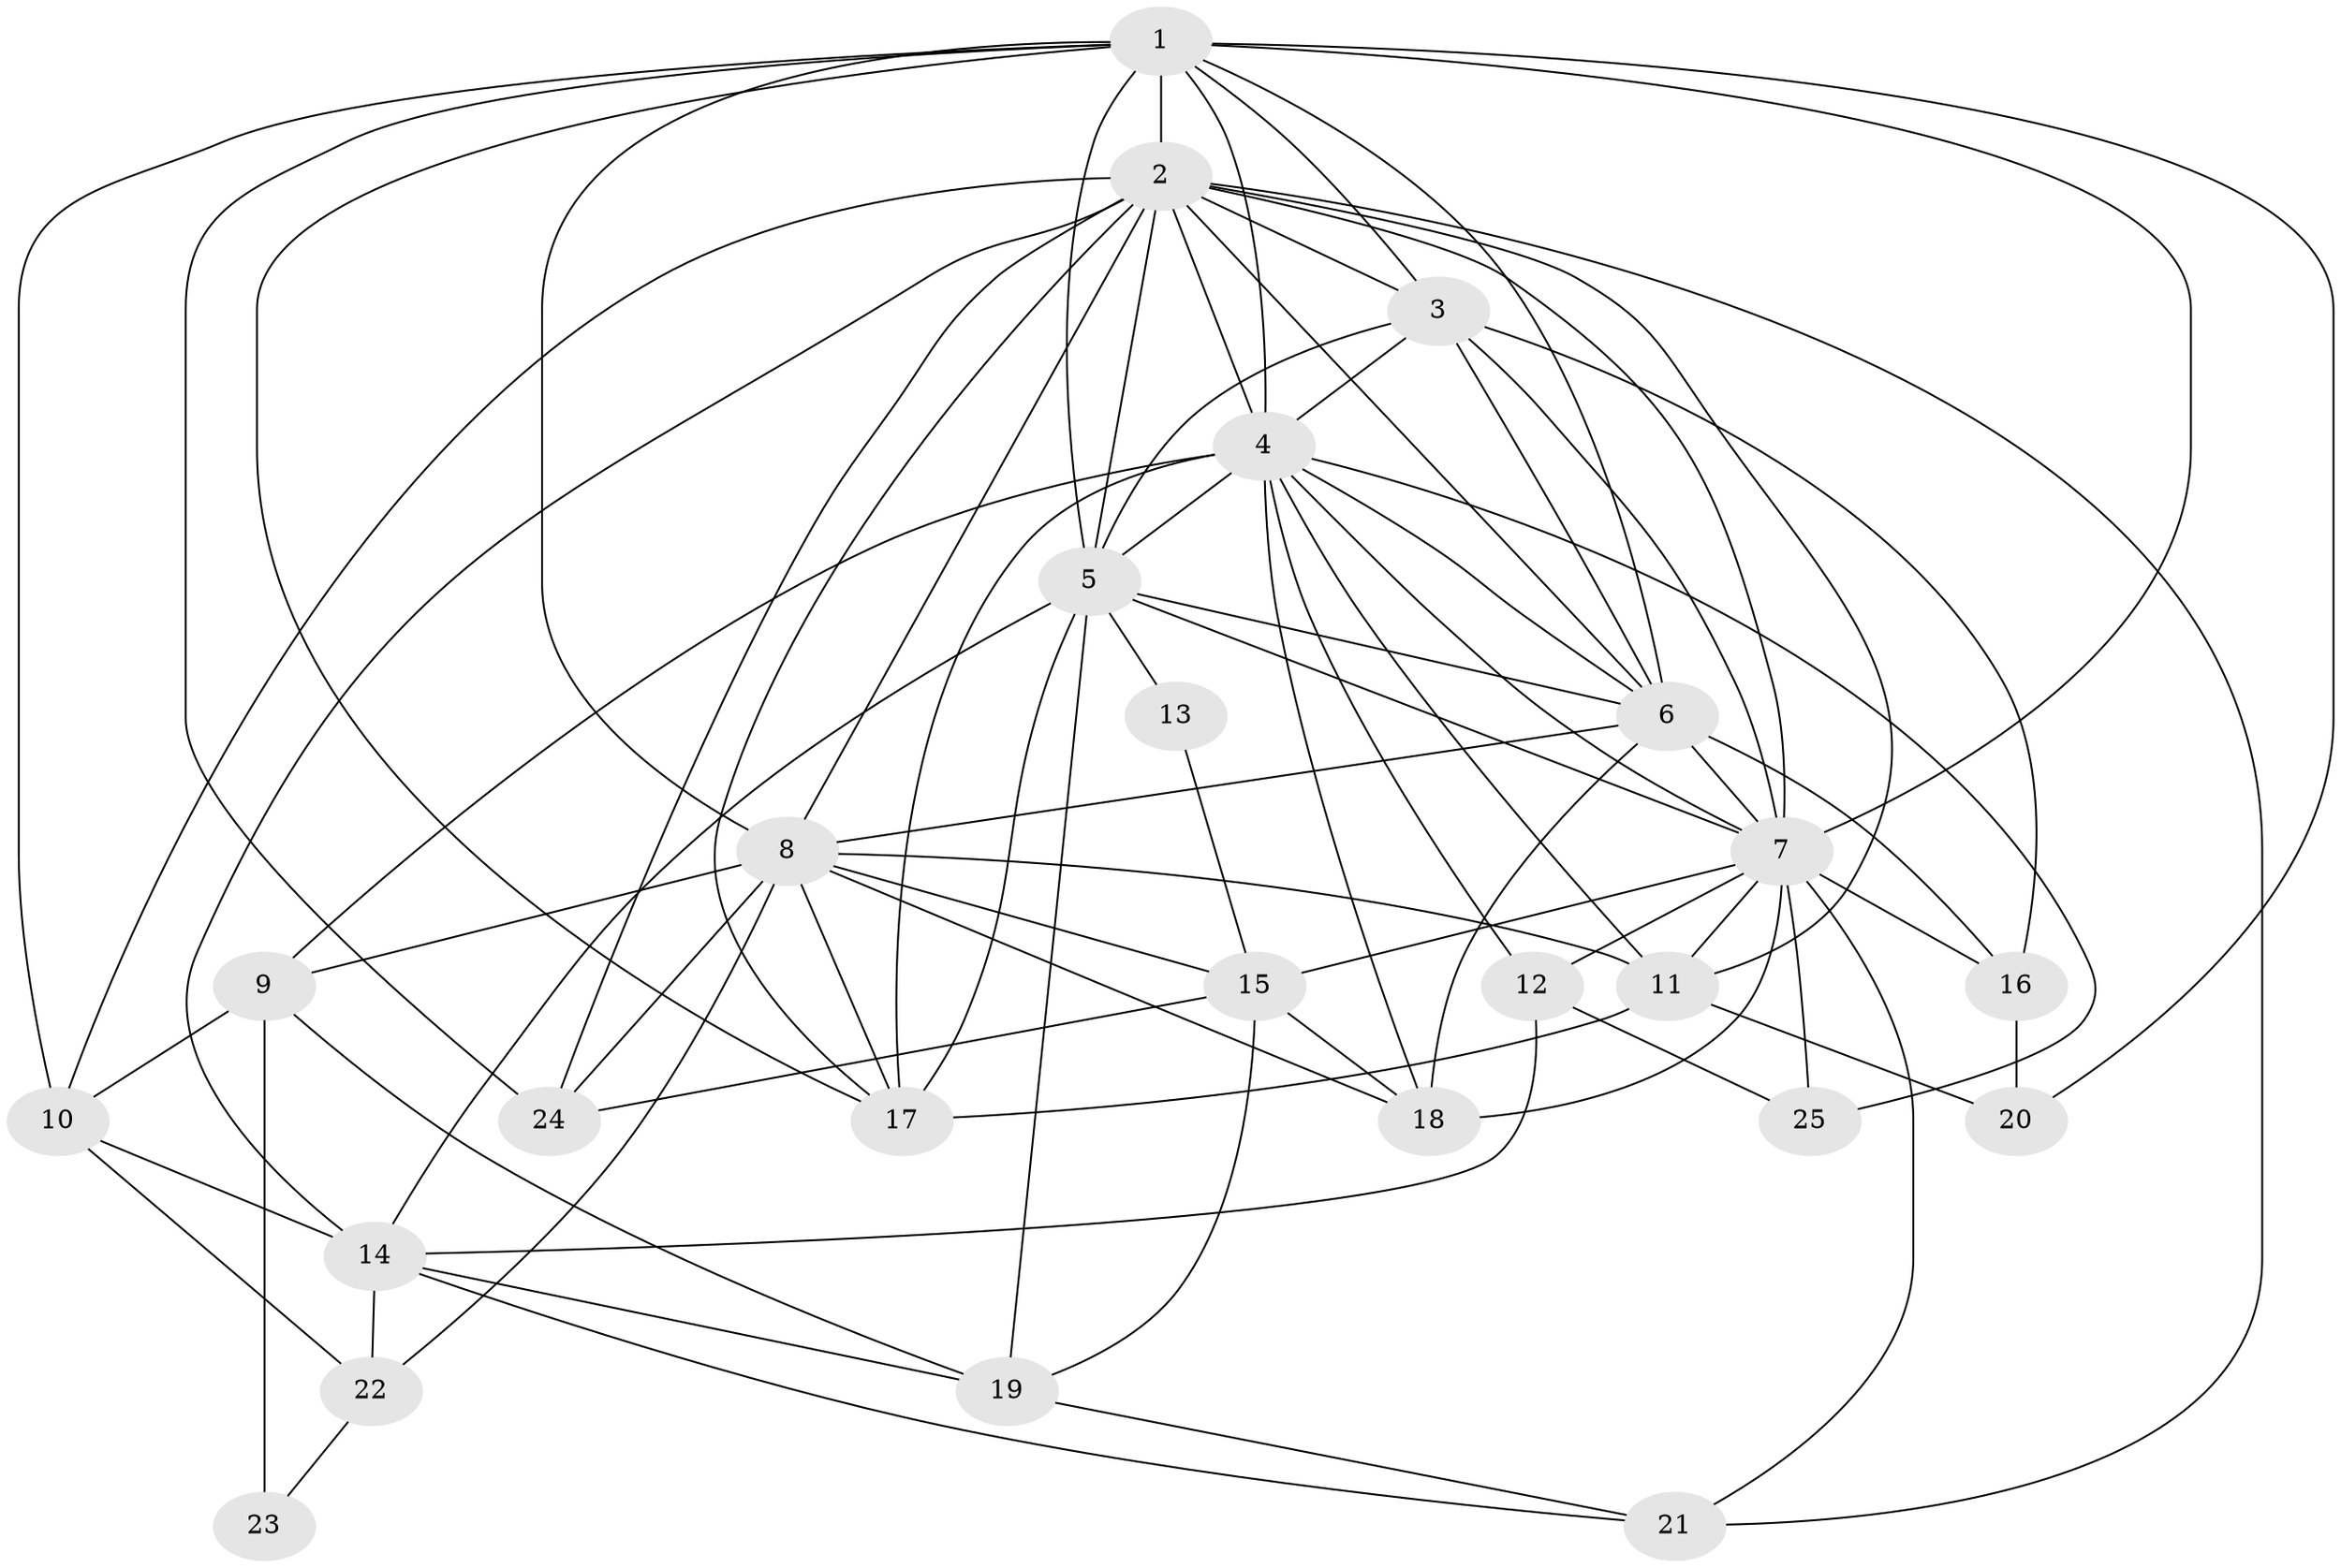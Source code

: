 // original degree distribution, {17: 0.02666666666666667, 13: 0.02666666666666667, 14: 0.013333333333333334, 18: 0.04, 21: 0.02666666666666667, 2: 0.48, 3: 0.24, 4: 0.06666666666666667, 5: 0.04, 6: 0.02666666666666667, 7: 0.013333333333333334}
// Generated by graph-tools (version 1.1) at 2025/49/03/04/25 22:49:52]
// undirected, 25 vertices, 80 edges
graph export_dot {
  node [color=gray90,style=filled];
  1;
  2;
  3;
  4;
  5;
  6;
  7;
  8;
  9;
  10;
  11;
  12;
  13;
  14;
  15;
  16;
  17;
  18;
  19;
  20;
  21;
  22;
  23;
  24;
  25;
  1 -- 2 [weight=4.0];
  1 -- 3 [weight=3.0];
  1 -- 4 [weight=6.0];
  1 -- 5 [weight=2.0];
  1 -- 6 [weight=3.0];
  1 -- 7 [weight=3.0];
  1 -- 8 [weight=9.0];
  1 -- 10 [weight=1.0];
  1 -- 17 [weight=1.0];
  1 -- 20 [weight=1.0];
  1 -- 24 [weight=1.0];
  2 -- 3 [weight=2.0];
  2 -- 4 [weight=4.0];
  2 -- 5 [weight=2.0];
  2 -- 6 [weight=2.0];
  2 -- 7 [weight=2.0];
  2 -- 8 [weight=2.0];
  2 -- 10 [weight=2.0];
  2 -- 11 [weight=4.0];
  2 -- 14 [weight=2.0];
  2 -- 17 [weight=1.0];
  2 -- 21 [weight=1.0];
  2 -- 24 [weight=1.0];
  3 -- 4 [weight=7.0];
  3 -- 5 [weight=2.0];
  3 -- 6 [weight=1.0];
  3 -- 7 [weight=1.0];
  3 -- 16 [weight=1.0];
  4 -- 5 [weight=3.0];
  4 -- 6 [weight=3.0];
  4 -- 7 [weight=2.0];
  4 -- 9 [weight=2.0];
  4 -- 11 [weight=1.0];
  4 -- 12 [weight=2.0];
  4 -- 17 [weight=1.0];
  4 -- 18 [weight=1.0];
  4 -- 25 [weight=3.0];
  5 -- 6 [weight=1.0];
  5 -- 7 [weight=1.0];
  5 -- 13 [weight=2.0];
  5 -- 14 [weight=1.0];
  5 -- 17 [weight=1.0];
  5 -- 19 [weight=1.0];
  6 -- 7 [weight=1.0];
  6 -- 8 [weight=1.0];
  6 -- 16 [weight=1.0];
  6 -- 18 [weight=5.0];
  7 -- 11 [weight=1.0];
  7 -- 12 [weight=1.0];
  7 -- 15 [weight=1.0];
  7 -- 16 [weight=2.0];
  7 -- 18 [weight=1.0];
  7 -- 21 [weight=1.0];
  7 -- 25 [weight=1.0];
  8 -- 9 [weight=1.0];
  8 -- 11 [weight=2.0];
  8 -- 15 [weight=1.0];
  8 -- 17 [weight=1.0];
  8 -- 18 [weight=1.0];
  8 -- 22 [weight=1.0];
  8 -- 24 [weight=1.0];
  9 -- 10 [weight=1.0];
  9 -- 19 [weight=1.0];
  9 -- 23 [weight=2.0];
  10 -- 14 [weight=1.0];
  10 -- 22 [weight=1.0];
  11 -- 17 [weight=1.0];
  11 -- 20 [weight=2.0];
  12 -- 14 [weight=1.0];
  12 -- 25 [weight=1.0];
  13 -- 15 [weight=1.0];
  14 -- 19 [weight=2.0];
  14 -- 21 [weight=1.0];
  14 -- 22 [weight=1.0];
  15 -- 18 [weight=2.0];
  15 -- 19 [weight=1.0];
  15 -- 24 [weight=1.0];
  16 -- 20 [weight=1.0];
  19 -- 21 [weight=1.0];
  22 -- 23 [weight=1.0];
}
